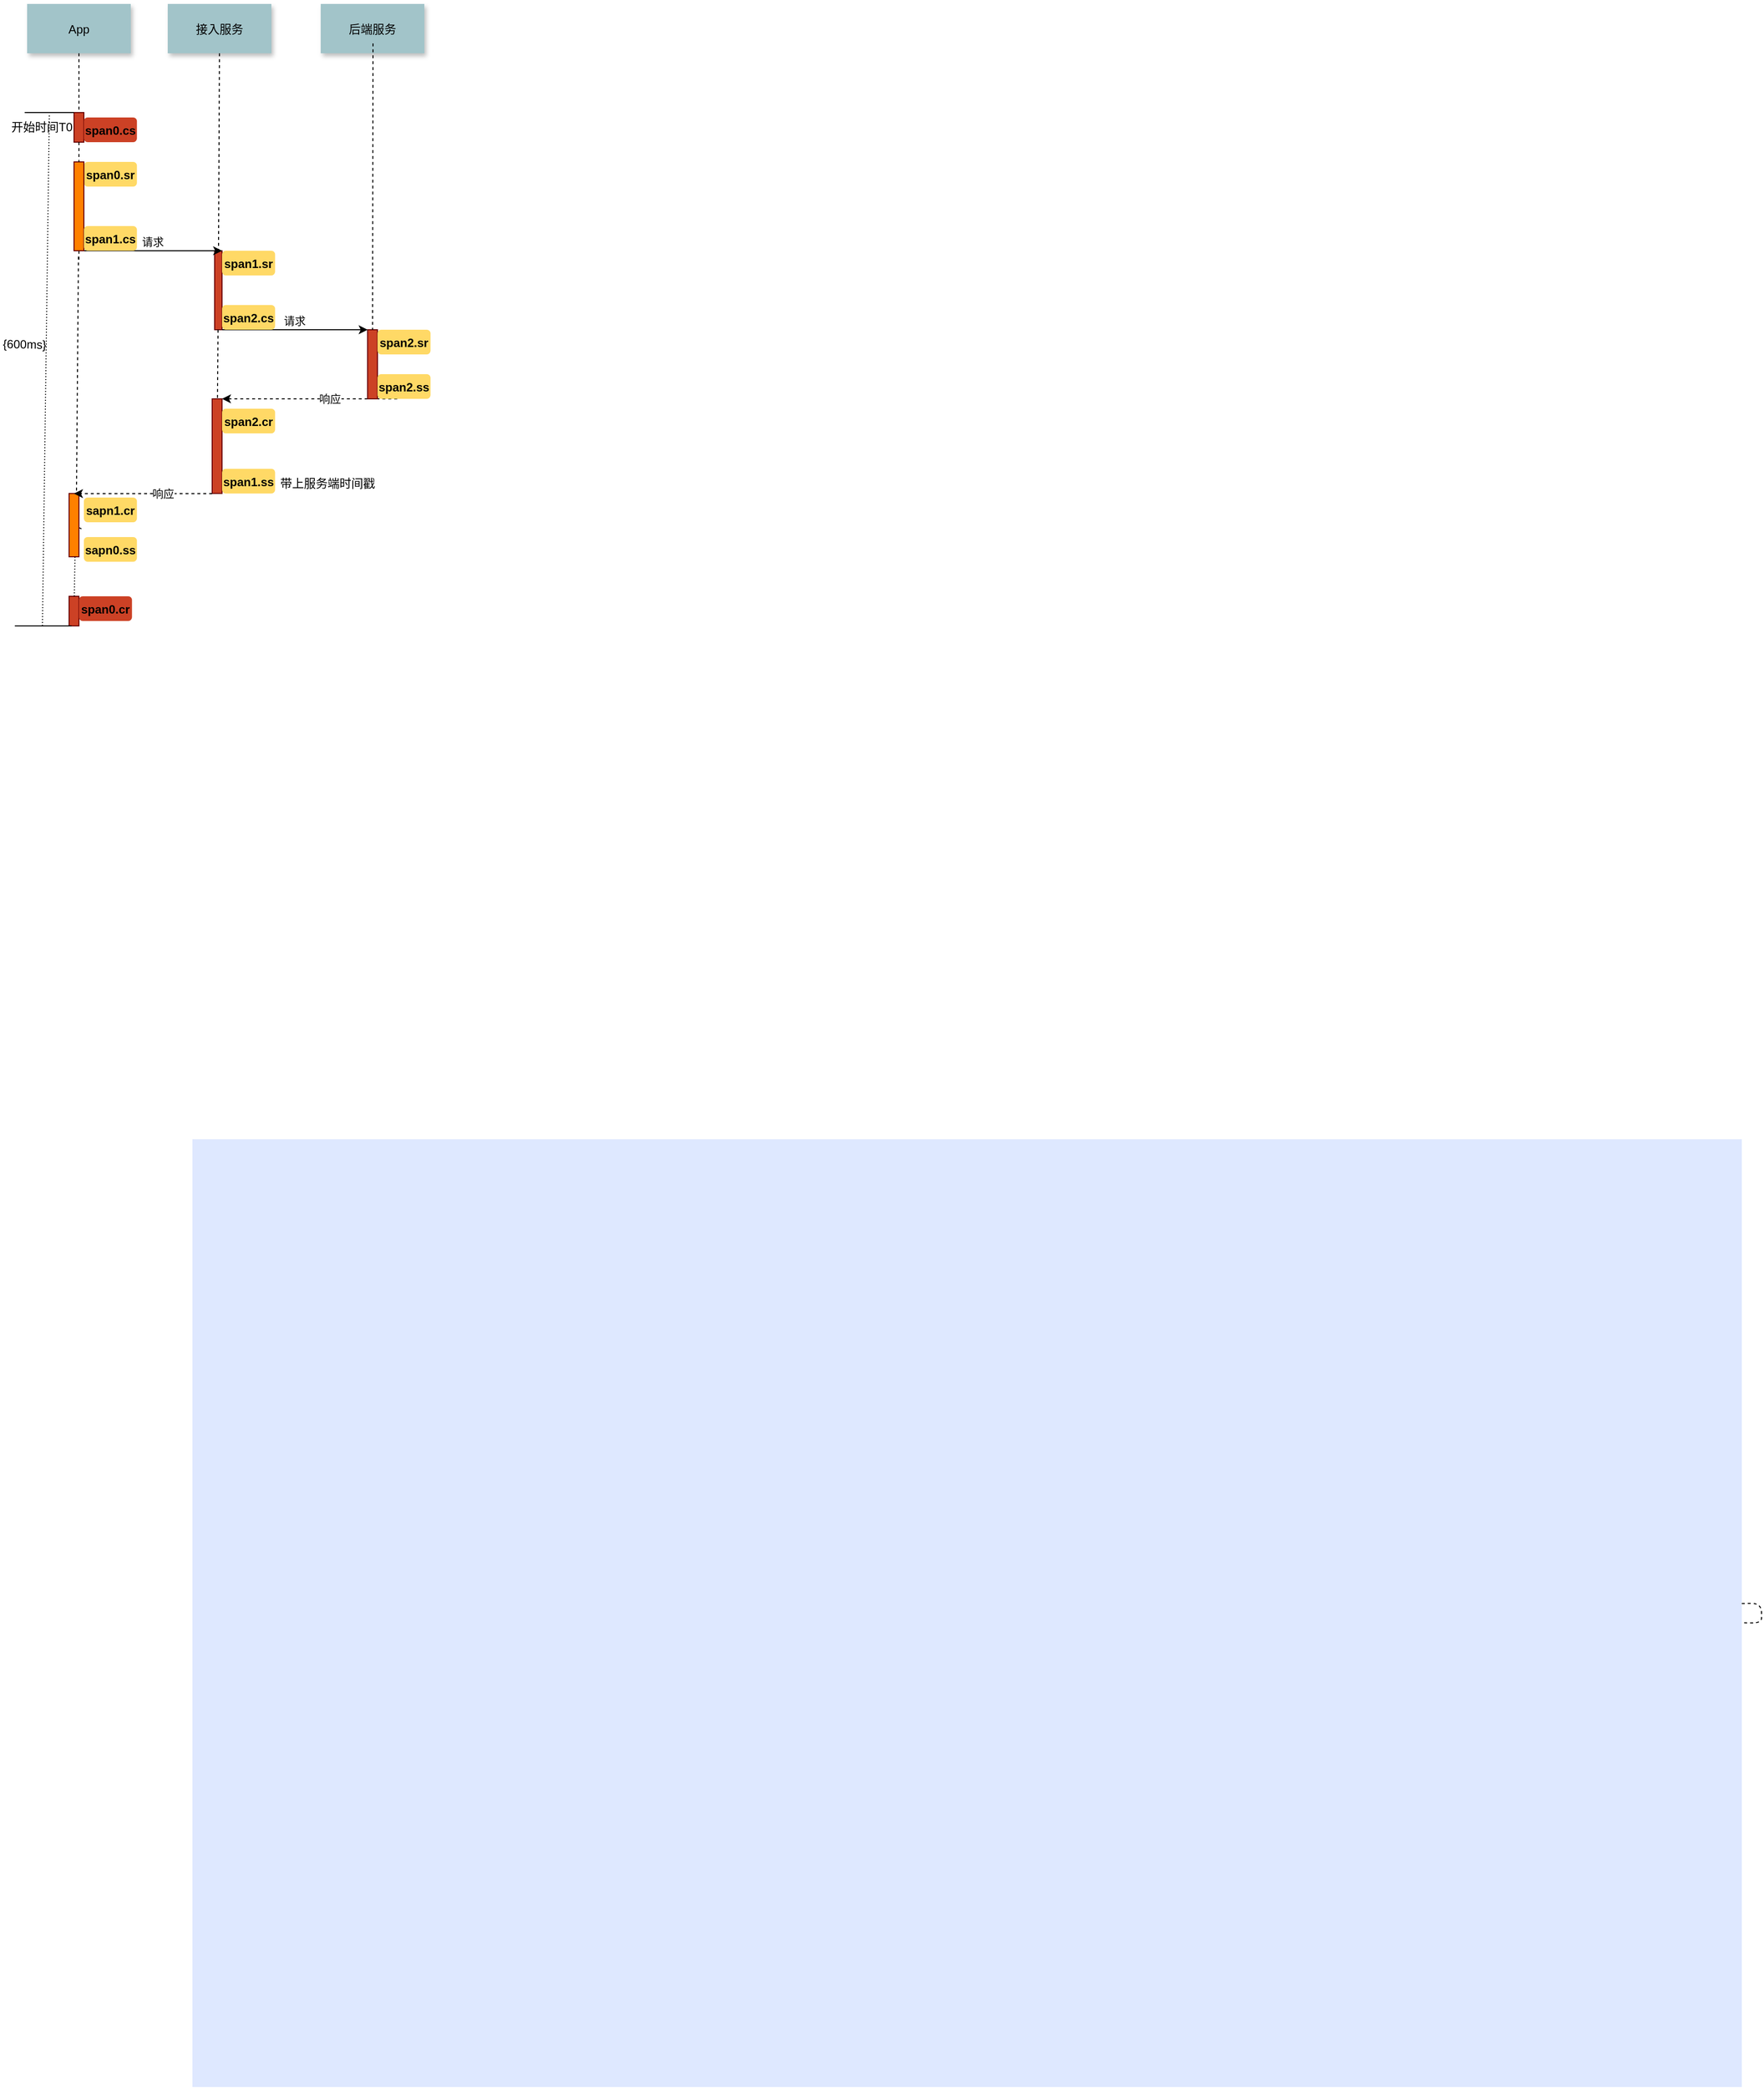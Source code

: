 <mxfile version="14.1.1" type="github">
  <diagram name="Page-1" id="9361dd3d-8414-5efd-6122-117bd74ce7a7">
    <mxGraphModel dx="1422" dy="794" grid="1" gridSize="10" guides="1" tooltips="1" connect="1" arrows="1" fold="1" page="0" pageScale="1.5" pageWidth="826" pageHeight="1169" background="#ffffff" math="0" shadow="0">
      <root>
        <mxCell id="0" />
        <mxCell id="1" parent="0" />
        <mxCell id="69" value="" style="fillColor=#DEE8FF;strokeColor=none" parent="1" vertex="1">
          <mxGeometry x="320" y="1210" width="1570" height="960" as="geometry" />
        </mxCell>
        <mxCell id="2" value="" style="fillColor=#CC4125;strokeColor=#660000" parent="1" vertex="1">
          <mxGeometry x="200" y="170" width="10" height="30" as="geometry" />
        </mxCell>
        <mxCell id="4" value="App" style="shadow=1;fillColor=#A2C4C9;strokeColor=none" parent="1" vertex="1">
          <mxGeometry x="152.5" y="60" width="105" height="50" as="geometry" />
        </mxCell>
        <mxCell id="6" value="" style="fillColor=#CC4125;strokeColor=#660000" parent="1" vertex="1">
          <mxGeometry x="342.5" y="310.0" width="7.5" height="80" as="geometry" />
        </mxCell>
        <mxCell id="7" value="接入服务" style="shadow=1;fillColor=#A2C4C9;strokeColor=none" parent="1" vertex="1">
          <mxGeometry x="295" y="60" width="105" height="50" as="geometry" />
        </mxCell>
        <mxCell id="8" value="" style="edgeStyle=none;endArrow=none;dashed=1" parent="1" source="7" target="6" edge="1">
          <mxGeometry x="272.335" y="165" width="100" height="100" as="geometry">
            <mxPoint x="347.259" y="110" as="sourcePoint" />
            <mxPoint x="347.576" y="165" as="targetPoint" />
          </mxGeometry>
        </mxCell>
        <mxCell id="9" value="请求" style="edgeStyle=none;verticalLabelPosition=top;verticalAlign=bottom;exitX=1;exitY=1;exitDx=0;exitDy=0;" parent="1" edge="1" source="5HQxEZFpeDwhPZsDs-Bs-93">
          <mxGeometry x="240" y="222.5" width="100" height="100" as="geometry">
            <mxPoint x="230" y="310" as="sourcePoint" />
            <mxPoint x="350" y="310" as="targetPoint" />
          </mxGeometry>
        </mxCell>
        <mxCell id="22" value="后端服务" style="shadow=1;fillColor=#A2C4C9;strokeColor=none" parent="1" vertex="1">
          <mxGeometry x="450" y="60" width="105" height="50" as="geometry" />
        </mxCell>
        <mxCell id="33" value="" style="edgeStyle=elbowEdgeStyle;elbow=horizontal;endArrow=none;dashed=1" parent="1" source="4" target="2" edge="1">
          <mxGeometry x="230.0" y="310" width="100" height="100" as="geometry">
            <mxPoint x="230.0" y="410" as="sourcePoint" />
            <mxPoint x="330" y="310" as="targetPoint" />
          </mxGeometry>
        </mxCell>
        <mxCell id="44" value="" style="edgeStyle=none;dashed=1;endArrow=none" parent="1" source="5HQxEZFpeDwhPZsDs-Bs-93" edge="1">
          <mxGeometry x="50" y="260" width="100" height="100" as="geometry">
            <mxPoint x="50" y="360" as="sourcePoint" />
            <mxPoint x="205" y="320" as="targetPoint" />
          </mxGeometry>
        </mxCell>
        <mxCell id="48" value="" style="fillColor=#CC4125;strokeColor=#660000" parent="1" vertex="1">
          <mxGeometry x="340" y="459.997" width="10" height="95.833" as="geometry" />
        </mxCell>
        <mxCell id="52" value="" style="edgeStyle=none;endArrow=none;dashed=1" parent="1" source="6" target="48" edge="1">
          <mxGeometry x="376.571" y="299.697" width="100" height="100" as="geometry">
            <mxPoint x="451.736" y="244.697" as="sourcePoint" />
            <mxPoint x="451.736" y="424.091" as="targetPoint" />
          </mxGeometry>
        </mxCell>
        <mxCell id="67" value="" style="edgeStyle=elbowEdgeStyle;elbow=vertical;dashed=1;verticalLabelPosition=bottom;verticalAlign=top" parent="1" edge="1">
          <mxGeometry x="692.5" y="574.842" width="100" height="100" as="geometry">
            <mxPoint x="527.5" y="460.0" as="sourcePoint" />
            <mxPoint x="350" y="460.17" as="targetPoint" />
            <Array as="points" />
          </mxGeometry>
        </mxCell>
        <mxCell id="5HQxEZFpeDwhPZsDs-Bs-100" value="响应" style="edgeLabel;html=1;align=center;verticalAlign=middle;resizable=0;points=[];" vertex="1" connectable="0" parent="67">
          <mxGeometry relative="1" as="geometry">
            <mxPoint x="20" as="offset" />
          </mxGeometry>
        </mxCell>
        <mxCell id="75" value="span0.cs" style="rounded=1;fontStyle=1;strokeColor=none;fillColor=#CC4125;" parent="1" vertex="1">
          <mxGeometry x="210" y="175" width="53.75" height="25" as="geometry" />
        </mxCell>
        <mxCell id="77" value="span0.sr" style="rounded=1;fontStyle=1;fillColor=#FFD966;strokeColor=none" parent="1" vertex="1">
          <mxGeometry x="210.0" y="219.996" width="53.75" height="25" as="geometry" />
        </mxCell>
        <mxCell id="85" value="" style="edgeStyle=elbowEdgeStyle;elbow=vertical;endArrow=none;exitX=0;exitY=0;exitDx=0;exitDy=0;" parent="1" edge="1" source="2">
          <mxGeometry x="40.0" y="60.433" width="100" height="100" as="geometry">
            <mxPoint x="180.0" y="110.433" as="sourcePoint" />
            <mxPoint x="150" y="170" as="targetPoint" />
            <Array as="points">
              <mxPoint x="170" y="170" />
            </Array>
          </mxGeometry>
        </mxCell>
        <mxCell id="5HQxEZFpeDwhPZsDs-Bs-90" value="" style="fillColor=#CC4125;strokeColor=#660000" vertex="1" parent="1">
          <mxGeometry x="497.5" y="390" width="10" height="70" as="geometry" />
        </mxCell>
        <mxCell id="5HQxEZFpeDwhPZsDs-Bs-91" value="请求" style="edgeStyle=none;verticalLabelPosition=top;verticalAlign=bottom;entryX=0;entryY=0;entryDx=0;entryDy=0;" edge="1" parent="1" target="5HQxEZFpeDwhPZsDs-Bs-90">
          <mxGeometry x="380" y="132.5" width="100" height="100" as="geometry">
            <mxPoint x="350" y="390" as="sourcePoint" />
            <mxPoint x="500" y="220" as="targetPoint" />
          </mxGeometry>
        </mxCell>
        <mxCell id="5HQxEZFpeDwhPZsDs-Bs-93" value="" style="strokeColor=#660000;fillColor=#FF8000;" vertex="1" parent="1">
          <mxGeometry x="200" y="220" width="10" height="90" as="geometry" />
        </mxCell>
        <mxCell id="5HQxEZFpeDwhPZsDs-Bs-94" value="" style="edgeStyle=none;dashed=1;endArrow=none" edge="1" parent="1" source="2" target="5HQxEZFpeDwhPZsDs-Bs-93">
          <mxGeometry x="50" y="260" width="100" height="100" as="geometry">
            <mxPoint x="205" y="200" as="sourcePoint" />
            <mxPoint x="205" y="320" as="targetPoint" />
          </mxGeometry>
        </mxCell>
        <mxCell id="5HQxEZFpeDwhPZsDs-Bs-95" value="" style="edgeStyle=none;endArrow=none;dashed=1;entryX=0.75;entryY=0;entryDx=0;entryDy=0;" edge="1" parent="1" source="5HQxEZFpeDwhPZsDs-Bs-109">
          <mxGeometry x="233.571" y="395.527" width="100" height="100" as="geometry">
            <mxPoint x="204.5" y="315.83" as="sourcePoint" />
            <mxPoint x="207.5" y="591.66" as="targetPoint" />
          </mxGeometry>
        </mxCell>
        <mxCell id="5HQxEZFpeDwhPZsDs-Bs-97" value="" style="edgeStyle=none;endArrow=none;dashed=1" edge="1" parent="1" target="5HQxEZFpeDwhPZsDs-Bs-90">
          <mxGeometry x="427.925" y="155" width="100" height="100" as="geometry">
            <mxPoint x="502.988" y="100" as="sourcePoint" />
            <mxPoint x="502.004" y="340" as="targetPoint" />
          </mxGeometry>
        </mxCell>
        <mxCell id="5HQxEZFpeDwhPZsDs-Bs-101" value="span1.cs" style="rounded=1;fontStyle=1;fillColor=#FFD966;strokeColor=none" vertex="1" parent="1">
          <mxGeometry x="210.0" y="284.996" width="53.75" height="25" as="geometry" />
        </mxCell>
        <mxCell id="5HQxEZFpeDwhPZsDs-Bs-102" value="" style="fillColor=#CC4125;strokeColor=#660000" vertex="1" parent="1">
          <mxGeometry x="195" y="660" width="10" height="30" as="geometry" />
        </mxCell>
        <mxCell id="5HQxEZFpeDwhPZsDs-Bs-103" value="span0.cr" style="rounded=1;fontStyle=1;strokeColor=none;fillColor=#CC4125;" vertex="1" parent="1">
          <mxGeometry x="205" y="660.004" width="53.75" height="25" as="geometry" />
        </mxCell>
        <mxCell id="5HQxEZFpeDwhPZsDs-Bs-108" value="sapn1.cr" style="rounded=1;fontStyle=1;fillColor=#FFD966;strokeColor=none" vertex="1" parent="1">
          <mxGeometry x="210.0" y="559.996" width="53.75" height="25" as="geometry" />
        </mxCell>
        <mxCell id="5HQxEZFpeDwhPZsDs-Bs-110" value="sapn0.ss" style="rounded=1;fontStyle=1;fillColor=#FFD966;strokeColor=none" vertex="1" parent="1">
          <mxGeometry x="210.0" y="599.996" width="53.75" height="25" as="geometry" />
        </mxCell>
        <mxCell id="5HQxEZFpeDwhPZsDs-Bs-111" value="span1.sr" style="rounded=1;fontStyle=1;fillColor=#FFD966;strokeColor=none" vertex="1" parent="1">
          <mxGeometry x="350" y="309.996" width="53.75" height="25" as="geometry" />
        </mxCell>
        <mxCell id="5HQxEZFpeDwhPZsDs-Bs-112" value="span2.cs" style="rounded=1;fontStyle=1;fillColor=#FFD966;strokeColor=none" vertex="1" parent="1">
          <mxGeometry x="350" y="364.996" width="53.75" height="25" as="geometry" />
        </mxCell>
        <mxCell id="5HQxEZFpeDwhPZsDs-Bs-113" value="span2.sr" style="rounded=1;fontStyle=1;fillColor=#FFD966;strokeColor=none" vertex="1" parent="1">
          <mxGeometry x="507.5" y="389.996" width="53.75" height="25" as="geometry" />
        </mxCell>
        <mxCell id="5HQxEZFpeDwhPZsDs-Bs-114" value="span2.ss" style="rounded=1;fontStyle=1;fillColor=#FFD966;strokeColor=none" vertex="1" parent="1">
          <mxGeometry x="507.5" y="434.996" width="53.75" height="25" as="geometry" />
        </mxCell>
        <mxCell id="5HQxEZFpeDwhPZsDs-Bs-115" value="span2.cr" style="rounded=1;fontStyle=1;fillColor=#FFD966;strokeColor=none" vertex="1" parent="1">
          <mxGeometry x="350" y="469.996" width="53.75" height="25" as="geometry" />
        </mxCell>
        <mxCell id="5HQxEZFpeDwhPZsDs-Bs-109" value="" style="strokeColor=#660000;fillColor=#FF8000;" vertex="1" parent="1">
          <mxGeometry x="195" y="555.83" width="10" height="64.17" as="geometry" />
        </mxCell>
        <mxCell id="5HQxEZFpeDwhPZsDs-Bs-116" value="" style="edgeStyle=none;endArrow=none;dashed=1;entryX=0.75;entryY=0;entryDx=0;entryDy=0;" edge="1" parent="1" target="5HQxEZFpeDwhPZsDs-Bs-109">
          <mxGeometry x="233.571" y="395.527" width="100" height="100" as="geometry">
            <mxPoint x="204.5" y="315.83" as="sourcePoint" />
            <mxPoint x="207.5" y="591.66" as="targetPoint" />
          </mxGeometry>
        </mxCell>
        <mxCell id="5HQxEZFpeDwhPZsDs-Bs-117" value="" style="edgeStyle=elbowEdgeStyle;elbow=vertical;dashed=1;verticalLabelPosition=bottom;verticalAlign=top" edge="1" parent="1">
          <mxGeometry x="552.5" y="670.672" width="100" height="100" as="geometry">
            <mxPoint x="340" y="556" as="sourcePoint" />
            <mxPoint x="200" y="556" as="targetPoint" />
            <Array as="points" />
          </mxGeometry>
        </mxCell>
        <mxCell id="5HQxEZFpeDwhPZsDs-Bs-118" value="响应" style="edgeLabel;html=1;align=center;verticalAlign=middle;resizable=0;points=[];" vertex="1" connectable="0" parent="5HQxEZFpeDwhPZsDs-Bs-117">
          <mxGeometry relative="1" as="geometry">
            <mxPoint x="20" as="offset" />
          </mxGeometry>
        </mxCell>
        <mxCell id="5HQxEZFpeDwhPZsDs-Bs-119" value="span1.ss" style="rounded=1;fontStyle=1;fillColor=#FFD966;strokeColor=none" vertex="1" parent="1">
          <mxGeometry x="350" y="530.826" width="53.75" height="25" as="geometry" />
        </mxCell>
        <mxCell id="5HQxEZFpeDwhPZsDs-Bs-122" value="" style="edgeStyle=none;dashed=1;endArrow=none;" edge="1" parent="1" source="69" target="69">
          <mxGeometry x="250" y="805" width="100" height="100" as="geometry">
            <mxPoint x="320" y="725" as="sourcePoint" />
            <mxPoint x="200" y="685" as="targetPoint" />
          </mxGeometry>
        </mxCell>
        <mxCell id="5HQxEZFpeDwhPZsDs-Bs-123" value="" style="endArrow=none;dashed=1;html=1;strokeWidth=1;dashPattern=1 2;" edge="1" parent="1" target="5HQxEZFpeDwhPZsDs-Bs-102">
          <mxGeometry width="50" height="50" relative="1" as="geometry">
            <mxPoint x="201" y="620" as="sourcePoint" />
            <mxPoint x="210" y="610" as="targetPoint" />
          </mxGeometry>
        </mxCell>
        <mxCell id="5HQxEZFpeDwhPZsDs-Bs-127" value="开始时间T0" style="text;html=1;strokeColor=none;fillColor=none;align=center;verticalAlign=middle;whiteSpace=wrap;rounded=0;" vertex="1" parent="1">
          <mxGeometry x="125" y="175" width="85" height="20" as="geometry" />
        </mxCell>
        <mxCell id="5HQxEZFpeDwhPZsDs-Bs-129" value="" style="endArrow=none;html=1;dashed=1;dashPattern=1 2;strokeWidth=1;entryX=0.588;entryY=-0.15;entryDx=0;entryDy=0;entryPerimeter=0;" edge="1" parent="1" target="5HQxEZFpeDwhPZsDs-Bs-127">
          <mxGeometry width="50" height="50" relative="1" as="geometry">
            <mxPoint x="168" y="690" as="sourcePoint" />
            <mxPoint x="480" y="340" as="targetPoint" />
          </mxGeometry>
        </mxCell>
        <mxCell id="5HQxEZFpeDwhPZsDs-Bs-130" value="" style="edgeStyle=elbowEdgeStyle;elbow=vertical;endArrow=none;exitX=0.25;exitY=1;exitDx=0;exitDy=0;" edge="1" parent="1" source="5HQxEZFpeDwhPZsDs-Bs-102">
          <mxGeometry x="20.0" y="580.433" width="100" height="100" as="geometry">
            <mxPoint x="180" y="690" as="sourcePoint" />
            <mxPoint x="140" y="690" as="targetPoint" />
            <Array as="points" />
          </mxGeometry>
        </mxCell>
        <mxCell id="5HQxEZFpeDwhPZsDs-Bs-131" value="{600ms}" style="text;html=1;strokeColor=none;fillColor=none;align=center;verticalAlign=middle;whiteSpace=wrap;rounded=0;rotation=1;" vertex="1" parent="1">
          <mxGeometry x="130" y="395" width="40" height="20" as="geometry" />
        </mxCell>
        <mxCell id="5HQxEZFpeDwhPZsDs-Bs-132" value="带上服务端时间戳" style="text;html=1;strokeColor=none;fillColor=none;align=center;verticalAlign=middle;whiteSpace=wrap;rounded=0;" vertex="1" parent="1">
          <mxGeometry x="404" y="536" width="106" height="20" as="geometry" />
        </mxCell>
      </root>
    </mxGraphModel>
  </diagram>
</mxfile>
